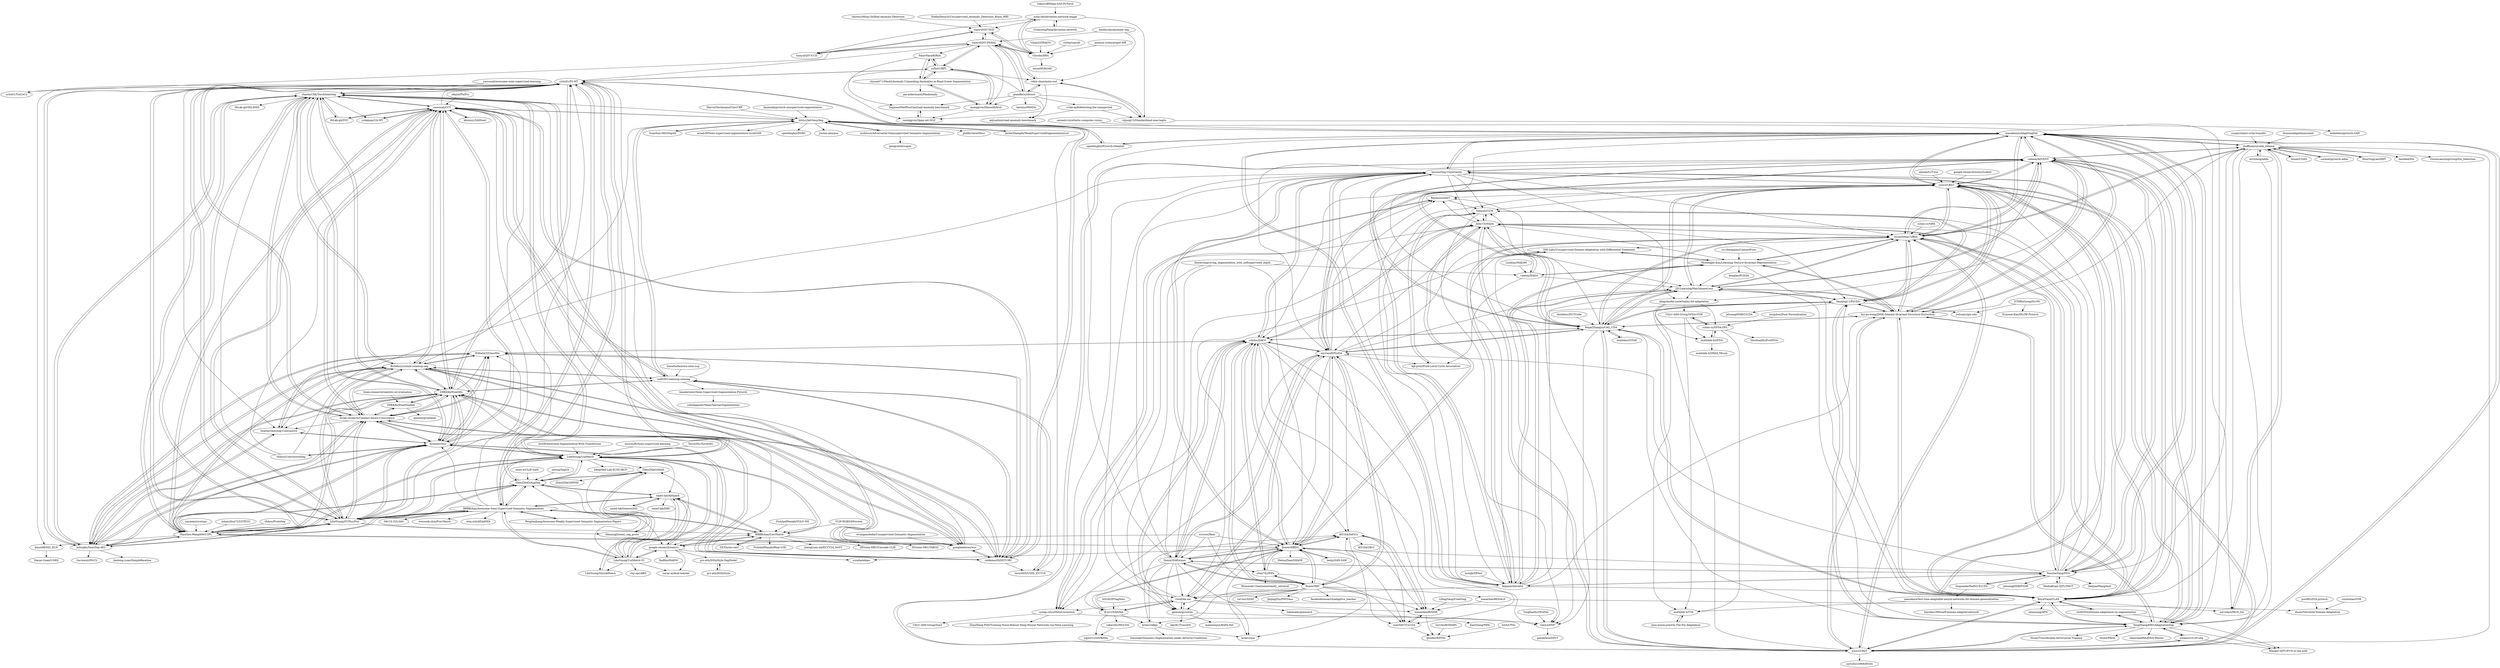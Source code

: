 digraph G {
"lukasruff/Deep-SAD-PyTorch" -> "mala-lab/deviation-network-image" ["e"=1]
"domainadaptation/salad" -> "jhoffman/cycada_release" ["e"=1]
"alinlab/L2T-ww" -> "yzou2/CRST" ["e"=1]
"valeoai/ADVENT" -> "liyunsheng13/BDL"
"valeoai/ADVENT" -> "valeoai/DADA"
"valeoai/ADVENT" -> "RoyalVane/CLAN"
"valeoai/ADVENT" -> "wasidennis/AdaptSegNet"
"valeoai/ADVENT" -> "yzou2/CRST"
"valeoai/ADVENT" -> "hui-po-wang/DISE-Domain-Invariant-Structure-Extraction"
"valeoai/ADVENT" -> "feipanir/IntraDA"
"valeoai/ADVENT" -> "YangZhang4065/AdaptationSeg"
"valeoai/ADVENT" -> "yzou2/CBST"
"valeoai/ADVENT" -> "ZJULearning/MaxSquareLoss"
"valeoai/ADVENT" -> "YanchaoYang/FDA"
"valeoai/ADVENT" -> "jhoffman/cycada_release"
"valeoai/ADVENT" -> "microsoft/ProDA"
"valeoai/ADVENT" -> "idiap/model-uncertainty-for-adaptation"
"valeoai/ADVENT" -> "layumi/Seg-Uncertainty"
"mil-tokyo/MCD_DA" -> "jhoffman/cycada_release" ["e"=1]
"ETHRuiGong/DLOW" -> "yuhuayc/gio-ada"
"ETHRuiGong/DLOW" -> "Euiyeon-Kim/DLOW-Pytorch"
"brain-research/realistic-ssl-evaluation" -> "ZHKKKe/DualStudent" ["e"=1]
"JackieZhangdx/WeakSupervisedSegmentationList" -> "hfslyc/AdvSemiSeg" ["e"=1]
"Luodian/MADAN" -> "valeoai/DADA" ["e"=1]
"jhoffman/cycada_release" -> "wasidennis/AdaptSegNet"
"jhoffman/cycada_release" -> "liyunsheng13/BDL"
"jhoffman/cycada_release" -> "valeoai/ADVENT"
"jhoffman/cycada_release" -> "thuml/CDAN" ["e"=1]
"jhoffman/cycada_release" -> "mil-tokyo/MCD_DA" ["e"=1]
"jhoffman/cycada_release" -> "hui-po-wang/DISE-Domain-Invariant-Structure-Extraction"
"jhoffman/cycada_release" -> "RoyalVane/CLAN"
"jhoffman/cycada_release" -> "erictzeng/adda" ["e"=1]
"jhoffman/cycada_release" -> "YangZhang4065/AdaptationSeg"
"jhoffman/cycada_release" -> "corenel/pytorch-adda" ["e"=1]
"jhoffman/cycada_release" -> "HsinYingLee/DRIT" ["e"=1]
"jhoffman/cycada_release" -> "barebell/DA" ["e"=1]
"jhoffman/cycada_release" -> "VisionLearningGroup/DA_Detection" ["e"=1]
"jhoffman/cycada_release" -> "YanchaoYang/FDA"
"jhoffman/cycada_release" -> "yzou2/CBST"
"mohitzsh/Adversarial-Semisupervised-Semantic-Segmentation" -> "hfslyc/AdvSemiSeg"
"mohitzsh/Adversarial-Semisupervised-Semantic-Segmentation" -> "gengyanlei/ssgan"
"hfslyc/AdvSemiSeg" -> "sud0301/semisup-semseg"
"hfslyc/AdvSemiSeg" -> "mohitzsh/Adversarial-Semisupervised-Semantic-Segmentation"
"hfslyc/AdvSemiSeg" -> "wasidennis/AdaptSegNet"
"hfslyc/AdvSemiSeg" -> "yassouali/CCT"
"hfslyc/AdvSemiSeg" -> "YuanXue1993/SegAN" ["e"=1]
"hfslyc/AdvSemiSeg" -> "arnab39/Semi-supervised-segmentation-cycleGAN"
"hfslyc/AdvSemiSeg" -> "speedinghzl/DSRG" ["e"=1]
"hfslyc/AdvSemiSeg" -> "JackieZhangdx/WeakSupervisedSegmentationList" ["e"=1]
"hfslyc/AdvSemiSeg" -> "jiwoon-ahn/psa" ["e"=1]
"hfslyc/AdvSemiSeg" -> "speedinghzl/Pytorch-Deeplab" ["e"=1]
"hfslyc/AdvSemiSeg" -> "tarun005/USSS_ICCV19"
"hfslyc/AdvSemiSeg" -> "Britefury/cutmix-semisup-seg"
"hfslyc/AdvSemiSeg" -> "YangZhang4065/AdaptationSeg"
"hfslyc/AdvSemiSeg" -> "charlesCXK/TorchSemiSeg"
"hfslyc/AdvSemiSeg" -> "philferriere/tfwss" ["e"=1]
"swamiviv/LSD-seg" -> "YangZhang4065/AdaptationSeg"
"swamiviv/LSD-seg" -> "Wanger-SJTU/FCN-in-the-wild"
"swamiviv/LSD-seg" -> "yzou2/CBST"
"RoyalVane/CLAN" -> "liyunsheng13/BDL"
"RoyalVane/CLAN" -> "yzou2/CBST"
"RoyalVane/CLAN" -> "valeoai/ADVENT"
"RoyalVane/CLAN" -> "yzou2/CRST"
"RoyalVane/CLAN" -> "wasidennis/AdaptSegNet"
"RoyalVane/CLAN" -> "hui-po-wang/DISE-Domain-Invariant-Structure-Extraction"
"RoyalVane/CLAN" -> "RogerZhangzz/CAG_UDA"
"RoyalVane/CLAN" -> "layumi/Seg-Uncertainty"
"RoyalVane/CLAN" -> "YangZhang4065/AdaptationSeg"
"RoyalVane/CLAN" -> "stu92054/Domain-adaptation-on-segmentation"
"RoyalVane/CLAN" -> "ZJULearning/MaxSquareLoss"
"RoyalVane/CLAN" -> "JDAI-CV/FADA"
"RoyalVane/CLAN" -> "jihanyang/AFN" ["e"=1]
"RoyalVane/CLAN" -> "lianqing11/PyCDA"
"RoyalVane/CLAN" -> "mil-tokyo/MCD_DA" ["e"=1]
"thuml/CDAN" -> "jhoffman/cycada_release" ["e"=1]
"yulequan/UA-MT" -> "yassouali/CCT" ["e"=1]
"cchen-cc/SIFA" -> "liyunsheng13/BDL" ["e"=1]
"corenel/pytorch-adda" -> "jhoffman/cycada_release" ["e"=1]
"wasidennis/AdaptSegNet" -> "valeoai/ADVENT"
"wasidennis/AdaptSegNet" -> "RoyalVane/CLAN"
"wasidennis/AdaptSegNet" -> "liyunsheng13/BDL"
"wasidennis/AdaptSegNet" -> "jhoffman/cycada_release"
"wasidennis/AdaptSegNet" -> "hfslyc/AdvSemiSeg"
"wasidennis/AdaptSegNet" -> "YangZhang4065/AdaptationSeg"
"wasidennis/AdaptSegNet" -> "hui-po-wang/DISE-Domain-Invariant-Structure-Extraction"
"wasidennis/AdaptSegNet" -> "yzou2/CBST"
"wasidennis/AdaptSegNet" -> "layumi/Seg-Uncertainty"
"wasidennis/AdaptSegNet" -> "yzou2/CRST"
"wasidennis/AdaptSegNet" -> "YanchaoYang/FDA"
"wasidennis/AdaptSegNet" -> "speedinghzl/Pytorch-Deeplab" ["e"=1]
"wasidennis/AdaptSegNet" -> "mil-tokyo/MCD_DA" ["e"=1]
"wasidennis/AdaptSegNet" -> "feipanir/IntraDA"
"wasidennis/AdaptSegNet" -> "RogerZhangzz/CAG_UDA"
"benathi/fastswa-semi-sup" -> "sud0301/semisup-semseg" ["e"=1]
"MarvinTeichmann/ConvCRF" -> "hfslyc/AdvSemiSeg" ["e"=1]
"HsinYingLee/DRIT" -> "jhoffman/cycada_release" ["e"=1]
"leanderloew/Semi-Supervised-Segmentation-Pytorch" -> "colinlaganier/MeanTeacherSegmentation"
"YuanXue1993/SegAN" -> "hfslyc/AdvSemiSeg" ["e"=1]
"kanezaki/pytorch-unsupervised-segmentation" -> "hfslyc/AdvSemiSeg" ["e"=1]
"yzou2/CBST" -> "yzou2/CRST"
"yzou2/CBST" -> "RoyalVane/CLAN"
"yzou2/CBST" -> "YangZhang4065/AdaptationSeg"
"yzou2/CBST" -> "RogerZhangzz/CAG_UDA"
"yzou2/CBST" -> "hui-po-wang/DISE-Domain-Invariant-Structure-Extraction"
"yzou2/CBST" -> "liyunsheng13/BDL"
"yzou2/CBST" -> "valeoai/ADVENT"
"yzou2/CBST" -> "swamiviv/LSD-seg"
"yzou2/CBST" -> "lianqing11/PyCDA"
"yzou2/CBST" -> "JDAI-CV/FADA"
"yzou2/CBST" -> "ZJULearning/MaxSquareLoss"
"yzou2/CBST" -> "wasidennis/AdaptSegNet"
"yzou2/CBST" -> "zjy526223908/BTDA" ["e"=1]
"liyunsheng13/BDL" -> "hui-po-wang/DISE-Domain-Invariant-Structure-Extraction"
"liyunsheng13/BDL" -> "valeoai/ADVENT"
"liyunsheng13/BDL" -> "RoyalVane/CLAN"
"liyunsheng13/BDL" -> "ZJULearning/MaxSquareLoss"
"liyunsheng13/BDL" -> "wasidennis/AdaptSegNet"
"liyunsheng13/BDL" -> "RogerZhangzz/CAG_UDA"
"liyunsheng13/BDL" -> "YanchaoYang/FDA"
"liyunsheng13/BDL" -> "yzou2/CRST"
"liyunsheng13/BDL" -> "MyeongJin-Kim/Learning-Texture-Invariant-Representation"
"liyunsheng13/BDL" -> "yzou2/CBST"
"liyunsheng13/BDL" -> "SHI-Labs/Unsupervised-Domain-Adaptation-with-Differential-Treatment"
"liyunsheng13/BDL" -> "feipanir/IntraDA"
"liyunsheng13/BDL" -> "lianqing11/PyCDA"
"liyunsheng13/BDL" -> "jhoffman/cycada_release"
"liyunsheng13/BDL" -> "JDAI-CV/FADA"
"ZJULearning/MaxSquareLoss" -> "hui-po-wang/DISE-Domain-Invariant-Structure-Extraction"
"ZJULearning/MaxSquareLoss" -> "RogerZhangzz/CAG_UDA"
"ZJULearning/MaxSquareLoss" -> "liyunsheng13/BDL"
"ZJULearning/MaxSquareLoss" -> "idiap/model-uncertainty-for-adaptation"
"ZJULearning/MaxSquareLoss" -> "lianqing11/PyCDA"
"ZJULearning/MaxSquareLoss" -> "yzou2/CRST"
"ZJULearning/MaxSquareLoss" -> "valeoai/ADVENT"
"ZJULearning/MaxSquareLoss" -> "feipanir/IntraDA"
"stu92054/Domain-adaptation-on-segmentation" -> "YangZhang4065/AdaptationSeg"
"stu92054/Domain-adaptation-on-segmentation" -> "RoyalVane/CLAN"
"stu92054/Domain-adaptation-on-segmentation" -> "Wanger-SJTU/FCN-in-the-wild"
"hui-po-wang/DISE-Domain-Invariant-Structure-Extraction" -> "liyunsheng13/BDL"
"hui-po-wang/DISE-Domain-Invariant-Structure-Extraction" -> "ZJULearning/MaxSquareLoss"
"hui-po-wang/DISE-Domain-Invariant-Structure-Extraction" -> "lianqing11/PyCDA"
"hui-po-wang/DISE-Domain-Invariant-Structure-Extraction" -> "MyeongJin-Kim/Learning-Texture-Invariant-Representation"
"hui-po-wang/DISE-Domain-Invariant-Structure-Extraction" -> "yzou2/CBST"
"hui-po-wang/DISE-Domain-Invariant-Structure-Extraction" -> "RoyalVane/CLAN"
"hui-po-wang/DISE-Domain-Invariant-Structure-Extraction" -> "valeoai/ADVENT"
"hui-po-wang/DISE-Domain-Invariant-Structure-Extraction" -> "RogerZhangzz/CAG_UDA"
"hui-po-wang/DISE-Domain-Invariant-Structure-Extraction" -> "YangZhang4065/AdaptationSeg"
"hui-po-wang/DISE-Domain-Invariant-Structure-Extraction" -> "yzou2/CRST"
"hui-po-wang/DISE-Domain-Invariant-Structure-Extraction" -> "wasidennis/AdaptSegNet"
"YonghaoXu/SEANet" -> "GaoLii/DSP"
"voldemortX/DST-CBC" -> "Britefury/cutmix-semisup-seg"
"voldemortX/DST-CBC" -> "lorenmt/reco"
"voldemortX/DST-CBC" -> "sud0301/semisup-semseg"
"voldemortX/DST-CBC" -> "WilhelmT/ClassMix"
"voldemortX/DST-CBC" -> "dvlab-research/Context-Aware-Consistency"
"voldemortX/DST-CBC" -> "ZHKKKe/PixelSSL"
"voldemortX/DST-CBC" -> "yassouali/CCT"
"voldemortX/DST-CBC" -> "googleinterns/wss"
"voldemortX/DST-CBC" -> "tarun005/USSS_ICCV19"
"voldemortX/DST-CBC" -> "yyliu01/PS-MT"
"GuansongPang/deviation-network" -> "mala-lab/deviation-network-image" ["e"=1]
"layumi/Seg-Uncertainty" -> "microsoft/ProDA"
"layumi/Seg-Uncertainty" -> "yzou2/CRST"
"layumi/Seg-Uncertainty" -> "vikolss/DACS"
"layumi/Seg-Uncertainty" -> "RogerZhangzz/CAG_UDA"
"layumi/Seg-Uncertainty" -> "RoyalVane/CLAN"
"layumi/Seg-Uncertainty" -> "Solacex/CCM"
"layumi/Seg-Uncertainty" -> "lhoyer/HRDA"
"layumi/Seg-Uncertainty" -> "wasidennis/AdaptSegNet"
"layumi/Seg-Uncertainty" -> "liyunsheng13/BDL"
"layumi/Seg-Uncertainty" -> "JDAI-CV/FADA"
"layumi/Seg-Uncertainty" -> "visinf/da-sac"
"layumi/Seg-Uncertainty" -> "valeoai/ADVENT"
"layumi/Seg-Uncertainty" -> "cyang-cityu/MetaCorrection"
"layumi/Seg-Uncertainty" -> "YanchaoYang/FDA"
"layumi/Seg-Uncertainty" -> "idiap/model-uncertainty-for-adaptation"
"SHI-Labs/Unsupervised-Domain-Adaptation-with-Differential-Treatment" -> "MyeongJin-Kim/Learning-Texture-Invariant-Representation"
"SHI-Labs/Unsupervised-Domain-Adaptation-with-Differential-Treatment" -> "GaoLii/DSP"
"Raykoooo/IAST" -> "cyang-cityu/MetaCorrection"
"Raykoooo/IAST" -> "Solacex/CCM"
"vikolss/DACS" -> "lhoyer/HRDA"
"vikolss/DACS" -> "lhoyer/DAFormer"
"vikolss/DACS" -> "microsoft/ProDA"
"vikolss/DACS" -> "qinenergy/corda"
"vikolss/DACS" -> "GaoLii/DSP"
"vikolss/DACS" -> "WilhelmT/ClassMix"
"vikolss/DACS" -> "lhoyer/MIC"
"vikolss/DACS" -> "chen742/PiPa"
"vikolss/DACS" -> "RogerZhangzz/CAG_UDA"
"vikolss/DACS" -> "user0407/CLUDA"
"vikolss/DACS" -> "BIT-DA/SePiCo"
"vikolss/DACS" -> "layumi/Seg-Uncertainty"
"vikolss/DACS" -> "xiaoachen98/DDB"
"vikolss/DACS" -> "cyang-cityu/MetaCorrection"
"vikolss/DACS" -> "JDAI-CV/FADA"
"YanchaoYang/FDA" -> "liyunsheng13/BDL"
"YanchaoYang/FDA" -> "valeoai/ADVENT"
"YanchaoYang/FDA" -> "liuquande/FedDG-ELCFS" ["e"=1]
"YanchaoYang/FDA" -> "wasidennis/AdaptSegNet"
"YanchaoYang/FDA" -> "lhoyer/HRDA"
"YanchaoYang/FDA" -> "microsoft/ProDA"
"YanchaoYang/FDA" -> "JDAI-CV/FADA"
"YanchaoYang/FDA" -> "jxhuang0508/FSDR" ["e"=1]
"YanchaoYang/FDA" -> "feipanir/IntraDA"
"YanchaoYang/FDA" -> "layumi/Seg-Uncertainty"
"YanchaoYang/FDA" -> "yzou2/CRST"
"YanchaoYang/FDA" -> "MediaBrain-SJTU/FACT" ["e"=1]
"YanchaoYang/FDA" -> "lhoyer/DAFormer"
"YanchaoYang/FDA" -> "Solacex/CCM"
"YanchaoYang/FDA" -> "DequanWang/tent" ["e"=1]
"feipanir/IntraDA" -> "MyeongJin-Kim/Learning-Texture-Invariant-Representation"
"feipanir/IntraDA" -> "valeoai/ADVENT"
"feipanir/IntraDA" -> "liyunsheng13/BDL"
"feipanir/IntraDA" -> "ZJULearning/MaxSquareLoss"
"feipanir/IntraDA" -> "Solacex/CCM"
"feipanir/IntraDA" -> "hui-po-wang/DISE-Domain-Invariant-Structure-Extraction"
"feipanir/IntraDA" -> "wasidennis/AdaptSegNet"
"feipanir/IntraDA" -> "YanchaoYang/FDA"
"feipanir/IntraDA" -> "visinf/da-sac"
"feipanir/IntraDA" -> "SHI-Labs/Unsupervised-Domain-Adaptation-with-Differential-Treatment"
"feipanir/IntraDA" -> "RoyalVane/CLAN"
"feipanir/IntraDA" -> "microsoft/ProDA"
"feipanir/IntraDA" -> "layumi/Seg-Uncertainty"
"feipanir/IntraDA" -> "yzou2/CRST"
"feipanir/IntraDA" -> "lianqing11/PyCDA"
"lxtGH/SFSegNets" -> "W-zx-Y/DANNet" ["e"=1]
"yassouali/awesome-semi-supervised-learning" -> "charlesCXK/TorchSemiSeg" ["e"=1]
"Britefury/cutmix-semisup-seg" -> "yassouali/CCT"
"Britefury/cutmix-semisup-seg" -> "sud0301/semisup-semseg"
"Britefury/cutmix-semisup-seg" -> "voldemortX/DST-CBC"
"Britefury/cutmix-semisup-seg" -> "WilhelmT/ClassMix"
"Britefury/cutmix-semisup-seg" -> "ZHKKKe/PixelSSL"
"Britefury/cutmix-semisup-seg" -> "dvlab-research/Context-Aware-Consistency"
"Britefury/cutmix-semisup-seg" -> "googleinterns/wss"
"Britefury/cutmix-semisup-seg" -> "hzhupku/SemiSeg-AEL"
"Britefury/cutmix-semisup-seg" -> "lorenmt/reco"
"Britefury/cutmix-semisup-seg" -> "LiheYoung/ST-PlusPlus"
"Britefury/cutmix-semisup-seg" -> "charlesCXK/TorchSemiSeg"
"Britefury/cutmix-semisup-seg" -> "Haochen-Wang409/U2PL"
"Britefury/cutmix-semisup-seg" -> "Shathe/SemiSeg-Contrastive"
"StefanDenn3r/Unsupervised_Anomaly_Detection_Brain_MRI" -> "tianyu0207/IGD" ["e"=1]
"giandbt/synboost" -> "tianyu0207/PEBAL"
"giandbt/synboost" -> "SegmentMeIfYouCan/road-anomaly-benchmark"
"giandbt/synboost" -> "robin-chan/meta-ood"
"giandbt/synboost" -> "shjung13/Standardized-max-logits"
"giandbt/synboost" -> "adynathos/road-anomaly-benchmark"
"giandbt/synboost" -> "cvlab-epfl/detecting-the-unexpected"
"giandbt/synboost" -> "talreiss/PANDA" ["e"=1]
"giandbt/synboost" -> "yyliu01/RPL"
"giandbt/synboost" -> "matejgrcic/DenseHybrid"
"WilhelmT/ClassMix" -> "Britefury/cutmix-semisup-seg"
"WilhelmT/ClassMix" -> "voldemortX/DST-CBC"
"WilhelmT/ClassMix" -> "vikolss/DACS"
"WilhelmT/ClassMix" -> "Shathe/SemiSeg-Contrastive"
"WilhelmT/ClassMix" -> "dvlab-research/Context-Aware-Consistency"
"WilhelmT/ClassMix" -> "hzhupku/SemiSeg-AEL"
"yassouali/CCT" -> "Britefury/cutmix-semisup-seg"
"yassouali/CCT" -> "charlesCXK/TorchSemiSeg"
"yassouali/CCT" -> "ZHKKKe/PixelSSL"
"yassouali/CCT" -> "dvlab-research/Context-Aware-Consistency"
"yassouali/CCT" -> "googleinterns/wss"
"yassouali/CCT" -> "HiLab-git/DTC" ["e"=1]
"yassouali/CCT" -> "voldemortX/DST-CBC"
"yassouali/CCT" -> "kleinzcy/SASSnet" ["e"=1]
"yassouali/CCT" -> "sud0301/semisup-semseg"
"yassouali/CCT" -> "LiheYoung/ST-PlusPlus"
"yassouali/CCT" -> "lorenmt/reco"
"yassouali/CCT" -> "Haochen-Wang409/U2PL"
"yassouali/CCT" -> "hfslyc/AdvSemiSeg"
"yassouali/CCT" -> "yyliu01/PS-MT"
"yassouali/CCT" -> "yulequan/UA-MT" ["e"=1]
"kleinzcy/SASSnet" -> "yassouali/CCT" ["e"=1]
"ZHKKKe/PixelSSL" -> "Britefury/cutmix-semisup-seg"
"ZHKKKe/PixelSSL" -> "yassouali/CCT"
"ZHKKKe/PixelSSL" -> "charlesCXK/TorchSemiSeg"
"ZHKKKe/PixelSSL" -> "LiheYoung/ST-PlusPlus"
"ZHKKKe/PixelSSL" -> "dvlab-research/Context-Aware-Consistency"
"ZHKKKe/PixelSSL" -> "yyliu01/PS-MT"
"ZHKKKe/PixelSSL" -> "sud0301/semisup-semseg"
"ZHKKKe/PixelSSL" -> "voldemortX/DST-CBC"
"ZHKKKe/PixelSSL" -> "hzhupku/SemiSeg-AEL"
"ZHKKKe/PixelSSL" -> "lorenmt/reco"
"ZHKKKe/PixelSSL" -> "ZHKKKe/DualStudent"
"ZHKKKe/PixelSSL" -> "WilhelmT/ClassMix"
"ZHKKKe/PixelSSL" -> "googleinterns/wss"
"ZHKKKe/PixelSSL" -> "Haochen-Wang409/U2PL"
"ZHKKKe/PixelSSL" -> "Shathe/SemiSeg-Contrastive"
"HiLab-git/DTC" -> "yassouali/CCT" ["e"=1]
"HiLab-git/DTC" -> "charlesCXK/TorchSemiSeg" ["e"=1]
"google-research/noisystudent" -> "yzou2/CRST" ["e"=1]
"googleinterns/wss" -> "Britefury/cutmix-semisup-seg"
"googleinterns/wss" -> "yassouali/CCT"
"googleinterns/wss" -> "dvlab-research/Context-Aware-Consistency"
"googleinterns/wss" -> "voldemortX/DST-CBC"
"googleinterns/wss" -> "ZHKKKe/PixelSSL"
"googleinterns/wss" -> "charlesCXK/TorchSemiSeg"
"googleinterns/wss" -> "yyliu01/PS-MT"
"houqb/SPNet" -> "feipanir/IntraDA" ["e"=1]
"hendrycks/anomaly-seg" -> "tianyu0207/PEBAL" ["e"=1]
"hendrycks/anomaly-seg" -> "robin-chan/meta-ood" ["e"=1]
"cvlab-epfl/detecting-the-unexpected" -> "shjung13/Standardized-max-logits"
"cvlab-epfl/detecting-the-unexpected" -> "adynathos/road-anomaly-benchmark"
"RogerZhangzz/CAG_UDA" -> "yzou2/CRST"
"RogerZhangzz/CAG_UDA" -> "ZJULearning/MaxSquareLoss"
"RogerZhangzz/CAG_UDA" -> "JDAI-CV/FADA"
"RogerZhangzz/CAG_UDA" -> "microsoft/ProDA"
"RogerZhangzz/CAG_UDA" -> "yzou2/CBST"
"RogerZhangzz/CAG_UDA" -> "lianqing11/PyCDA"
"RogerZhangzz/CAG_UDA" -> "liyunsheng13/BDL"
"RogerZhangzz/CAG_UDA" -> "vikolss/DACS"
"RogerZhangzz/CAG_UDA" -> "RoyalVane/CLAN"
"RogerZhangzz/CAG_UDA" -> "Solacex/CCM"
"RogerZhangzz/CAG_UDA" -> "layumi/Seg-Uncertainty"
"RogerZhangzz/CAG_UDA" -> "GaoLii/DSP"
"RogerZhangzz/CAG_UDA" -> "Annbless/ViTAE" ["e"=1]
"RogerZhangzz/CAG_UDA" -> "hui-po-wang/DISE-Domain-Invariant-Structure-Extraction"
"RogerZhangzz/CAG_UDA" -> "Raykoooo/IAST"
"yzou2/CRST" -> "yzou2/CBST"
"yzou2/CRST" -> "RogerZhangzz/CAG_UDA"
"yzou2/CRST" -> "RoyalVane/CLAN"
"yzou2/CRST" -> "lianqing11/PyCDA"
"yzou2/CRST" -> "valeoai/ADVENT"
"yzou2/CRST" -> "Solacex/CCM"
"yzou2/CRST" -> "liyunsheng13/BDL"
"yzou2/CRST" -> "ZJULearning/MaxSquareLoss"
"yzou2/CRST" -> "layumi/Seg-Uncertainty"
"yzou2/CRST" -> "Raykoooo/IAST"
"yzou2/CRST" -> "YangZhang4065/AdaptationSeg"
"yzou2/CRST" -> "hui-po-wang/DISE-Domain-Invariant-Structure-Extraction"
"yzou2/CRST" -> "wasidennis/AdaptSegNet"
"yzou2/CRST" -> "microsoft/ProDA"
"yzou2/CRST" -> "vikolss/DACS"
"yu-changqian/ContextPrior" -> "MyeongJin-Kim/Learning-Texture-Invariant-Representation" ["e"=1]
"postBG/DTA.pytorch" -> "thuml/Versatile-Domain-Adaptation" ["e"=1]
"ZHKKKe/DualStudent" -> "ZHKKKe/PixelSSL"
"ZHKKKe/DualStudent" -> "dvlab-research/Context-Aware-Consistency"
"ZHKKKe/DualStudent" -> "qinenergy/adanet" ["e"=1]
"cuishuhao/GVB" -> "thuml/Versatile-Domain-Adaptation" ["e"=1]
"Solacex/CCM" -> "lianqing11/PyCDA"
"Solacex/CCM" -> "JDAI-CV/FADA"
"Solacex/CCM" -> "kgl-prml/Pixel-Level-Cycle-Association"
"Solacex/CCM" -> "GaoLii/DSP"
"valeoai/DADA" -> "valeoai/ADVENT"
"valeoai/DADA" -> "MyeongJin-Kim/Learning-Texture-Invariant-Representation"
"valeoai/DADA" -> "ZJULearning/MaxSquareLoss"
"valeoai/DADA" -> "kgl-prml/Pixel-Level-Cycle-Association"
"tarun005/USSS_ICCV19" -> "sud0301/semisup-semseg"
"JDAI-CV/FADA" -> "Solacex/CCM"
"JDAI-CV/FADA" -> "RogerZhangzz/CAG_UDA"
"JDAI-CV/FADA" -> "lianqing11/PyCDA"
"JDAI-CV/FADA" -> "vikolss/DACS"
"JDAI-CV/FADA" -> "Raykoooo/IAST"
"JDAI-CV/FADA" -> "lhoyer/HRDA"
"JDAI-CV/FADA" -> "liyunsheng13/BDL"
"JDAI-CV/FADA" -> "yzou2/CBST"
"JDAI-CV/FADA" -> "RoyalVane/CLAN"
"JDAI-CV/FADA" -> "ZJULearning/MaxSquareLoss"
"JDAI-CV/FADA" -> "MyeongJin-Kim/Learning-Texture-Invariant-Representation"
"JDAI-CV/FADA" -> "cyang-cityu/MetaCorrection"
"JDAI-CV/FADA" -> "microsoft/ProDA"
"sud0301/semisup-semseg" -> "Britefury/cutmix-semisup-seg"
"sud0301/semisup-semseg" -> "voldemortX/DST-CBC"
"sud0301/semisup-semseg" -> "tarun005/USSS_ICCV19"
"sud0301/semisup-semseg" -> "ZHKKKe/PixelSSL"
"sud0301/semisup-semseg" -> "hfslyc/AdvSemiSeg"
"sud0301/semisup-semseg" -> "yassouali/CCT"
"sud0301/semisup-semseg" -> "leanderloew/Semi-Supervised-Segmentation-Pytorch"
"sud0301/semisup-semseg" -> "WilhelmT/ClassMix"
"MyeongJin-Kim/Learning-Texture-Invariant-Representation" -> "hui-po-wang/DISE-Domain-Invariant-Structure-Extraction"
"MyeongJin-Kim/Learning-Texture-Invariant-Representation" -> "feipanir/IntraDA"
"MyeongJin-Kim/Learning-Texture-Invariant-Representation" -> "SHI-Labs/Unsupervised-Domain-Adaptation-with-Differential-Treatment"
"MyeongJin-Kim/Learning-Texture-Invariant-Representation" -> "liyunsheng13/BDL"
"MyeongJin-Kim/Learning-Texture-Invariant-Representation" -> "valeoai/DADA"
"MyeongJin-Kim/Learning-Texture-Invariant-Representation" -> "donglao/PCEDA"
"MyeongJin-Kim/Learning-Texture-Invariant-Representation" -> "lianqing11/PyCDA"
"MyeongJin-Kim/Learning-Texture-Invariant-Representation" -> "ZJULearning/MaxSquareLoss"
"sakaridis/MGCDA" -> "ygjwd12345/BiMix"
"lianqing11/PyCDA" -> "Solacex/CCM"
"lianqing11/PyCDA" -> "yuhuayc/gio-ada"
"lianqing11/PyCDA" -> "hui-po-wang/DISE-Domain-Invariant-Structure-Extraction"
"lianqing11/PyCDA" -> "yzou2/CRST"
"lianqing11/PyCDA" -> "jxhuang0508/CrCDA"
"lianqing11/PyCDA" -> "RogerZhangzz/CAG_UDA"
"lianqing11/PyCDA" -> "YangZhang4065/AdaptationSeg"
"neerakara/test-time-adaptable-neural-networks-for-domain-generalization" -> "heyufan1995/self-domain-adapted-network"
"neerakara/test-time-adaptable-neural-networks-for-domain-generalization" -> "mathilde-b/TTA"
"charlesCXK/TorchSemiSeg" -> "yassouali/CCT"
"charlesCXK/TorchSemiSeg" -> "Haochen-Wang409/U2PL"
"charlesCXK/TorchSemiSeg" -> "yyliu01/PS-MT"
"charlesCXK/TorchSemiSeg" -> "ZHKKKe/PixelSSL"
"charlesCXK/TorchSemiSeg" -> "LiheYoung/ST-PlusPlus"
"charlesCXK/TorchSemiSeg" -> "dvlab-research/Context-Aware-Consistency"
"charlesCXK/TorchSemiSeg" -> "LiheYoung/UniMatch"
"charlesCXK/TorchSemiSeg" -> "hzhupku/SemiSeg-AEL"
"charlesCXK/TorchSemiSeg" -> "Britefury/cutmix-semisup-seg"
"charlesCXK/TorchSemiSeg" -> "lorenmt/reco"
"charlesCXK/TorchSemiSeg" -> "HiLab-git/DTC" ["e"=1]
"charlesCXK/TorchSemiSeg" -> "googleinterns/wss"
"charlesCXK/TorchSemiSeg" -> "voldemortX/DST-CBC"
"charlesCXK/TorchSemiSeg" -> "HiLab-git/SSL4MIS" ["e"=1]
"charlesCXK/TorchSemiSeg" -> "yulequan/UA-MT" ["e"=1]
"microsoft/ProDA" -> "lhoyer/DAFormer"
"microsoft/ProDA" -> "vikolss/DACS"
"microsoft/ProDA" -> "RogerZhangzz/CAG_UDA"
"microsoft/ProDA" -> "lhoyer/HRDA"
"microsoft/ProDA" -> "layumi/Seg-Uncertainty"
"microsoft/ProDA" -> "cyang-cityu/MetaCorrection"
"microsoft/ProDA" -> "qinenergy/corda"
"microsoft/ProDA" -> "Raykoooo/IAST"
"microsoft/ProDA" -> "visinf/da-sac"
"microsoft/ProDA" -> "lhoyer/MIC"
"microsoft/ProDA" -> "ZJULearning/MaxSquareLoss"
"microsoft/ProDA" -> "liyunsheng13/BDL"
"microsoft/ProDA" -> "yzou2/CRST"
"microsoft/ProDA" -> "BIT-DA/SePiCo"
"microsoft/ProDA" -> "kgl-prml/Pixel-Level-Cycle-Association"
"MediaBrain-SJTU/FACT" -> "YanchaoYang/FDA" ["e"=1]
"VitjanZ/DRAEM" -> "Choubo/DRA" ["e"=1]
"W-zx-Y/DANNet" -> "ygjwd12345/BiMix"
"W-zx-Y/DANNet" -> "visinf/da-sac"
"W-zx-Y/DANNet" -> "sakaridis/MGCDA"
"W-zx-Y/DANNet" -> "lhoyer/HRDA"
"W-zx-Y/DANNet" -> "brdav/refign"
"PengtaoJiang/Awesome-Weakly-Supervised-Semantic-Segmentation-Papers" -> "BBBBchan/Awesome-Semi-Supervised-Semantic-Segmentation" ["e"=1]
"tianyu0207/IGD" -> "tianyu0207/CCD"
"tianyu0207/IGD" -> "Choubo/DRA"
"tianyu0207/IGD" -> "tianyu0207/PEBAL"
"CityU-AIM-Group/SFDA-FSM" -> "cchen-cc/SFDA-DPL"
"CityU-AIM-Group/SFDA-FSM" -> "mathilde-b/TTA"
"CityU-AIM-Group/SFDA-FSM" -> "mathilde-b/SFDA"
"mathilde-b/SFDA" -> "mathilde-b/SRDA_Miccai"
"mathilde-b/SFDA" -> "cchen-cc/SFDA-DPL"
"LiheYoung/ST-PlusPlus" -> "yyliu01/PS-MT"
"LiheYoung/ST-PlusPlus" -> "LiheYoung/UniMatch"
"LiheYoung/ST-PlusPlus" -> "Haochen-Wang409/U2PL"
"LiheYoung/ST-PlusPlus" -> "charlesCXK/TorchSemiSeg"
"LiheYoung/ST-PlusPlus" -> "ZHKKKe/PixelSSL"
"LiheYoung/ST-PlusPlus" -> "ZhenZHAO/AugSeg"
"LiheYoung/ST-PlusPlus" -> "lorenmt/reco"
"LiheYoung/ST-PlusPlus" -> "Britefury/cutmix-semisup-seg"
"LiheYoung/ST-PlusPlus" -> "hzhupku/SemiSeg-AEL"
"LiheYoung/ST-PlusPlus" -> "dvlab-research/Context-Aware-Consistency"
"LiheYoung/ST-PlusPlus" -> "yassouali/CCT"
"LiheYoung/ST-PlusPlus" -> "BBBBchan/Awesome-Semi-Supervised-Semantic-Segmentation"
"LiheYoung/ST-PlusPlus" -> "HeimingX/semi_seg_proto"
"LiheYoung/ST-PlusPlus" -> "WilhelmT/ClassMix"
"LiheYoung/ST-PlusPlus" -> "BBBBchan/CorrMatch"
"Shathe/SemiSeg-Contrastive" -> "WilhelmT/ClassMix"
"Shathe/SemiSeg-Contrastive" -> "hzhupku/SemiSeg-AEL"
"Shathe/SemiSeg-Contrastive" -> "lorenmt/reco"
"tfzhou/ContrastiveSeg" -> "lorenmt/reco" ["e"=1]
"tfzhou/ContrastiveSeg" -> "yassouali/CCT" ["e"=1]
"tfzhou/ContrastiveSeg" -> "charlesCXK/TorchSemiSeg" ["e"=1]
"tfzhou/ContrastiveSeg" -> "layumi/Seg-Uncertainty" ["e"=1]
"dvlab-research/Context-Aware-Consistency" -> "yassouali/CCT"
"dvlab-research/Context-Aware-Consistency" -> "Britefury/cutmix-semisup-seg"
"dvlab-research/Context-Aware-Consistency" -> "voldemortX/DST-CBC"
"dvlab-research/Context-Aware-Consistency" -> "ZHKKKe/PixelSSL"
"dvlab-research/Context-Aware-Consistency" -> "charlesCXK/TorchSemiSeg"
"dvlab-research/Context-Aware-Consistency" -> "WilhelmT/ClassMix"
"dvlab-research/Context-Aware-Consistency" -> "hzhupku/SemiSeg-AEL"
"dvlab-research/Context-Aware-Consistency" -> "lorenmt/reco"
"dvlab-research/Context-Aware-Consistency" -> "googleinterns/wss"
"dvlab-research/Context-Aware-Consistency" -> "LiheYoung/ST-PlusPlus"
"dvlab-research/Context-Aware-Consistency" -> "yyliu01/PS-MT"
"dvlab-research/Context-Aware-Consistency" -> "Shathe/SemiSeg-Contrastive"
"dvlab-research/Context-Aware-Consistency" -> "ZHKKKe/DualStudent"
"idiap/model-uncertainty-for-adaptation" -> "mathilde-b/SFDA"
"idiap/model-uncertainty-for-adaptation" -> "CityU-AIM-Group/SFDA-FSM"
"idiap/model-uncertainty-for-adaptation" -> "mathilde-b/TTA"
"idiap/model-uncertainty-for-adaptation" -> "cchen-cc/SFDA-DPL"
"wvangansbeke/Unsupervised-Semantic-Segmentation" -> "googleinterns/wss" ["e"=1]
"tianyu0207/CCD" -> "tianyu0207/IGD"
"lhoyer/improving_segmentation_with_selfsupervised_depth" -> "qinenergy/corda" ["e"=1]
"lhoyer/improving_segmentation_with_selfsupervised_depth" -> "valeoai/DADA" ["e"=1]
"lhoyer/improving_segmentation_with_selfsupervised_depth" -> "lhoyer/DAFormer" ["e"=1]
"lhoyer/improving_segmentation_with_selfsupervised_depth" -> "lhoyer/HRDA" ["e"=1]
"lorenmt/reco" -> "voldemortX/DST-CBC"
"lorenmt/reco" -> "hzhupku/SemiSeg-AEL"
"lorenmt/reco" -> "LiheYoung/ST-PlusPlus"
"lorenmt/reco" -> "Britefury/cutmix-semisup-seg"
"lorenmt/reco" -> "Haochen-Wang409/U2PL"
"lorenmt/reco" -> "ZHKKKe/PixelSSL"
"lorenmt/reco" -> "charlesCXK/TorchSemiSeg"
"lorenmt/reco" -> "dvlab-research/Context-Aware-Consistency"
"lorenmt/reco" -> "Shathe/SemiSeg-Contrastive"
"lorenmt/reco" -> "WilhelmT/ClassMix"
"lorenmt/reco" -> "yassouali/CCT"
"lorenmt/reco" -> "yyliu01/PS-MT"
"lorenmt/reco" -> "LiheYoung/UniMatch"
"lorenmt/reco" -> "tfzhou/ContrastiveSeg" ["e"=1]
"shjung13/Standardized-max-logits" -> "leebebeto/pytorch-GAN" ["e"=1]
"shjung13/Standardized-max-logits" -> "robin-chan/meta-ood"
"mala-lab/deviation-network-image" -> "GuansongPang/deviation-network" ["e"=1]
"mala-lab/deviation-network-image" -> "Choubo/DRA"
"mala-lab/deviation-network-image" -> "tianyu0207/IGD"
"mala-lab/deviation-network-image" -> "tianyu0207/CCD"
"mala-lab/deviation-network-image" -> "shjung13/Standardized-max-logits"
"liuquande/FedDG-ELCFS" -> "YanchaoYang/FDA" ["e"=1]
"liuquande/FedDG-ELCFS" -> "neerakara/test-time-adaptable-neural-networks-for-domain-generalization" ["e"=1]
"zdaxie/PixPro" -> "yassouali/CCT" ["e"=1]
"talreiss/Mean-Shifted-Anomaly-Detection" -> "tianyu0207/IGD" ["e"=1]
"nayeemrizve/ups" -> "Haochen-Wang409/U2PL" ["e"=1]
"Annbless/DUTCode" -> "RogerZhangzz/CAG_UDA" ["e"=1]
"lukemelas/pixmatch" -> "KaiiZhang/MFA"
"visinf/da-sac" -> "qinenergy/corda"
"visinf/da-sac" -> "W-zx-Y/DANNet"
"visinf/da-sac" -> "microsoft/ProDA"
"visinf/da-sac" -> "GaoLii/DSP"
"visinf/da-sac" -> "lukemelas/pixmatch"
"visinf/da-sac" -> "Raykoooo/IAST"
"visinf/da-sac" -> "SHI-Labs/Unsupervised-Domain-Adaptation-with-Differential-Treatment"
"visinf/da-sac" -> "cyang-cityu/MetaCorrection"
"cchen-cc/SFDA-DPL" -> "CityU-AIM-Group/SFDA-FSM"
"cchen-cc/SFDA-DPL" -> "mathilde-b/SFDA"
"cchen-cc/SFDA-DPL" -> "mathilde-b/TTA"
"cchen-cc/SFDA-DPL" -> "ShishuaiHu/ProSFDA"
"GaoLii/DSP" -> "ginobilinie/DFvT"
"cyang-cityu/MetaCorrection" -> "CityU-AIM-Group/SimT"
"cyang-cityu/MetaCorrection" -> "GaoLii/DSP"
"cyang-cityu/MetaCorrection" -> "ZhenWang-PhD/Training-Noise-Robust-Deep-Neural-Networks-via-Meta-Learning"
"cyang-cityu/MetaCorrection" -> "Raykoooo/IAST"
"kgl-prml/Pixel-Level-Cycle-Association" -> "Solacex/CCM"
"qinenergy/corda" -> "GaoLii/DSP"
"qinenergy/corda" -> "alpc91/TransDA"
"qinenergy/corda" -> "manmanjun/BAPA-Net"
"qinenergy/corda" -> "vikolss/DACS"
"qinenergy/corda" -> "visinf/da-sac"
"robin-chan/meta-ood" -> "tianyu0207/PEBAL"
"robin-chan/meta-ood" -> "shjung13/Standardized-max-logits"
"robin-chan/meta-ood" -> "giandbt/synboost"
"robin-chan/meta-ood" -> "matejgrcic/Open-set-M2F"
"Annbless/ViTAE" -> "RogerZhangzz/CAG_UDA" ["e"=1]
"SegmentMeIfYouCan/road-anomaly-benchmark" -> "matejgrcic/Open-set-M2F"
"Haochen-Wang409/U2PL" -> "charlesCXK/TorchSemiSeg"
"Haochen-Wang409/U2PL" -> "LiheYoung/UniMatch"
"Haochen-Wang409/U2PL" -> "LiheYoung/ST-PlusPlus"
"Haochen-Wang409/U2PL" -> "yyliu01/PS-MT"
"Haochen-Wang409/U2PL" -> "hzhupku/SemiSeg-AEL"
"Haochen-Wang409/U2PL" -> "lorenmt/reco"
"Haochen-Wang409/U2PL" -> "ZhenZHAO/AugSeg"
"Haochen-Wang409/U2PL" -> "Britefury/cutmix-semisup-seg"
"Haochen-Wang409/U2PL" -> "ZHKKKe/PixelSSL"
"Haochen-Wang409/U2PL" -> "yassouali/CCT"
"Haochen-Wang409/U2PL" -> "dvlab-research/Context-Aware-Consistency"
"Haochen-Wang409/U2PL" -> "BBBBchan/Awesome-Semi-Supervised-Semantic-Segmentation"
"Haochen-Wang409/U2PL" -> "lhoyer/HRDA"
"Haochen-Wang409/U2PL" -> "kinux98/SSL_ELN"
"Haochen-Wang409/U2PL" -> "googleinterns/wss"
"kinux98/SSL_ELN" -> "Dayan-Guan/USRN"
"yyliu01/PS-MT" -> "LiheYoung/ST-PlusPlus"
"yyliu01/PS-MT" -> "Haochen-Wang409/U2PL"
"yyliu01/PS-MT" -> "charlesCXK/TorchSemiSeg"
"yyliu01/PS-MT" -> "yyliu01/RPL"
"yyliu01/PS-MT" -> "yyliu01/TraCoCo"
"yyliu01/PS-MT" -> "ZHKKKe/PixelSSL"
"yyliu01/PS-MT" -> "hzhupku/SemiSeg-AEL"
"yyliu01/PS-MT" -> "ZhenZHAO/AugSeg"
"yyliu01/PS-MT" -> "LiheYoung/UniMatch"
"yyliu01/PS-MT" -> "dvlab-research/Context-Aware-Consistency"
"yyliu01/PS-MT" -> "kinux98/SSL_ELN"
"yyliu01/PS-MT" -> "tianyu0207/PEBAL"
"yyliu01/PS-MT" -> "Shathe/SemiSeg-Contrastive"
"yyliu01/PS-MT" -> "BBBBchan/Awesome-Semi-Supervised-Semantic-Segmentation"
"yyliu01/PS-MT" -> "voldemortX/DST-CBC"
"microsoft/Semi-supervised-learning" -> "LiheYoung/UniMatch" ["e"=1]
"mhamilton723/STEGO" -> "Haochen-Wang409/U2PL" ["e"=1]
"leolyj/SAN-SAW" -> "lhoyer/HRDA" ["e"=1]
"lhoyer/DAFormer" -> "lhoyer/HRDA"
"lhoyer/DAFormer" -> "lhoyer/MIC"
"lhoyer/DAFormer" -> "vikolss/DACS"
"lhoyer/DAFormer" -> "microsoft/ProDA"
"lhoyer/DAFormer" -> "BIT-DA/SePiCo"
"lhoyer/DAFormer" -> "qinenergy/corda"
"lhoyer/DAFormer" -> "JDAI-CV/FADA"
"lhoyer/DAFormer" -> "xiaoachen98/DDB"
"lhoyer/DAFormer" -> "chen742/PiPa"
"lhoyer/DAFormer" -> "YanchaoYang/FDA"
"lhoyer/DAFormer" -> "brdav/refign"
"lhoyer/DAFormer" -> "visinf/da-sac"
"lhoyer/DAFormer" -> "wasidennis/AdaptSegNet"
"lhoyer/DAFormer" -> "W-zx-Y/DANNet"
"lhoyer/DAFormer" -> "layumi/Seg-Uncertainty"
"TorchSSL/TorchSSL" -> "LiheYoung/UniMatch" ["e"=1]
"tfzhou/ProtoSeg" -> "Haochen-Wang409/U2PL" ["e"=1]
"lhoyer/HRDA" -> "lhoyer/DAFormer"
"lhoyer/HRDA" -> "lhoyer/MIC"
"lhoyer/HRDA" -> "vikolss/DACS"
"lhoyer/HRDA" -> "BIT-DA/SePiCo"
"lhoyer/HRDA" -> "user0407/CLUDA"
"lhoyer/HRDA" -> "microsoft/ProDA"
"lhoyer/HRDA" -> "chen742/PiPa"
"lhoyer/HRDA" -> "JDAI-CV/FADA"
"lhoyer/HRDA" -> "susaha/edaps"
"lhoyer/HRDA" -> "layumi/Seg-Uncertainty"
"lhoyer/HRDA" -> "xiaoachen98/DDB"
"lhoyer/HRDA" -> "brdav/cma"
"lhoyer/HRDA" -> "W-zx-Y/DANNet"
"lhoyer/HRDA" -> "HeliosZhao/SHADE" ["e"=1]
"lhoyer/HRDA" -> "leolyj/SAN-SAW" ["e"=1]
"zzzqzhou/Dual-Normalization" -> "cchen-cc/SFDA-DPL" ["e"=1]
"tianyu0207/PEBAL" -> "yyliu01/RPL"
"tianyu0207/PEBAL" -> "robin-chan/meta-ood"
"tianyu0207/PEBAL" -> "giandbt/synboost"
"tianyu0207/PEBAL" -> "Choubo/DRA"
"tianyu0207/PEBAL" -> "yyliu01/TraCoCo"
"tianyu0207/PEBAL" -> "matejgrcic/DenseHybrid"
"tianyu0207/PEBAL" -> "tianyu0207/IGD"
"tianyu0207/PEBAL" -> "tianyu0207/CCD"
"tianyu0207/PEBAL" -> "NazirNayal8/RbA"
"ristea/sspcab" -> "Choubo/DRA" ["e"=1]
"Choubo/DRA" -> "tianyu0207/PEBAL"
"Choubo/DRA" -> "tianyu0207/IGD"
"Choubo/DRA" -> "mala-lab/deviation-network-image"
"Choubo/DRA" -> "xcyao00/BGAD" ["e"=1]
"xiaoachen98/DALN" -> "thuml/Versatile-Domain-Adaptation"
"xiaoachen98/DALN" -> "xiaoachen98/DDB"
"BIT-DA/SePiCo" -> "xiaoachen98/DDB"
"BIT-DA/SePiCo" -> "lhoyer/HRDA"
"BIT-DA/SePiCo" -> "brdav/cma"
"BIT-DA/SePiCo" -> "user0407/CLUDA"
"BIT-DA/SePiCo" -> "BIT-DA/VBLC"
"hzhupku/SemiSeg-AEL" -> "lorenmt/reco"
"hzhupku/SemiSeg-AEL" -> "Britefury/cutmix-semisup-seg"
"hzhupku/SemiSeg-AEL" -> "Haochen-Wang409/U2PL"
"hzhupku/SemiSeg-AEL" -> "yyliu01/PS-MT"
"hzhupku/SemiSeg-AEL" -> "charlesCXK/TorchSemiSeg"
"hzhupku/SemiSeg-AEL" -> "LiheYoung/ST-PlusPlus"
"hzhupku/SemiSeg-AEL" -> "ZHKKKe/PixelSSL"
"hzhupku/SemiSeg-AEL" -> "dvlab-research/Context-Aware-Consistency"
"hzhupku/SemiSeg-AEL" -> "WilhelmT/ClassMix"
"hzhupku/SemiSeg-AEL" -> "Shathe/SemiSeg-Contrastive"
"hzhupku/SemiSeg-AEL" -> "jianlong-yuan/SimpleBaseline"
"hzhupku/SemiSeg-AEL" -> "Gavinwxy/DGCL"
"lslrh/CPSL" -> "ljjcoder/EHTDI" ["e"=1]
"mathilde-b/TTA" -> "jeya-maria-jose/On-The-Fly-Adaptation"
"jeya-maria-jose/On-The-Fly-Adaptation" -> "mathilde-b/TTA"
"zbwxp/SegVit" -> "ZhenZHAO/AugSeg" ["e"=1]
"luyvlei/BiSMAPs" -> "ljjcoder/EHTDI"
"yyliu01/RPL" -> "tianyu0207/PEBAL"
"yyliu01/RPL" -> "NazirNayal8/RbA"
"yyliu01/RPL" -> "matejgrcic/DenseHybrid"
"yyliu01/RPL" -> "shyam671/Mask2Anomaly-Unmasking-Anomalies-in-Road-Scene-Segmentation"
"yyliu01/RPL" -> "yyliu01/PS-MT"
"yyliu01/RPL" -> "robin-chan/meta-ood"
"yyliu01/RPL" -> "matejgrcic/Open-set-M2F"
"lhoyer/MIC" -> "lhoyer/HRDA"
"lhoyer/MIC" -> "lhoyer/DAFormer"
"lhoyer/MIC" -> "vikolss/DACS"
"lhoyer/MIC" -> "chen742/PiPa"
"lhoyer/MIC" -> "microsoft/ProDA"
"lhoyer/MIC" -> "xiaoachen98/DDB"
"lhoyer/MIC" -> "brdav/refign"
"lhoyer/MIC" -> "user0407/CLUDA"
"lhoyer/MIC" -> "brdav/cma"
"lhoyer/MIC" -> "BIT-DA/SePiCo"
"lhoyer/MIC" -> "val-iisc/SDAT" ["e"=1]
"lhoyer/MIC" -> "JinjingZhu/PMTrans"
"lhoyer/MIC" -> "facebookresearch/adaptive_teacher" ["e"=1]
"lhoyer/MIC" -> "xiaoachen98/DALN"
"lhoyer/MIC" -> "visinf/da-sac"
"LiheYoung/UniMatch" -> "Haochen-Wang409/U2PL"
"LiheYoung/UniMatch" -> "LiheYoung/ST-PlusPlus"
"LiheYoung/UniMatch" -> "ZhenZHAO/AugSeg"
"LiheYoung/UniMatch" -> "BBBBchan/Awesome-Semi-Supervised-Semantic-Segmentation"
"LiheYoung/UniMatch" -> "LiheYoung/UniMatch-V2"
"LiheYoung/UniMatch" -> "charlesCXK/TorchSemiSeg"
"LiheYoung/UniMatch" -> "yyliu01/PS-MT"
"LiheYoung/UniMatch" -> "BBBBchan/CorrMatch"
"LiheYoung/UniMatch" -> "xmed-lab/AllSpark"
"LiheYoung/UniMatch" -> "lorenmt/reco"
"LiheYoung/UniMatch" -> "google-research/semivl"
"LiheYoung/UniMatch" -> "DeepMed-Lab-ECNU/BCP" ["e"=1]
"LiheYoung/UniMatch" -> "yassouali/CCT"
"LiheYoung/UniMatch" -> "ZhenZHAO/iMAS"
"LiheYoung/UniMatch" -> "ZHKKKe/PixelSSL"
"amazon-science/spot-diff" -> "Choubo/DRA" ["e"=1]
"ZhenZHAO/AugSeg" -> "ZhenZHAO/iMAS"
"ZhenZHAO/AugSeg" -> "LiheYoung/UniMatch"
"ZhenZHAO/AugSeg" -> "LiheYoung/ST-PlusPlus"
"ZhenZHAO/AugSeg" -> "yyliu01/PS-MT"
"ZhenZHAO/AugSeg" -> "xmed-lab/AllSpark"
"ZhenZHAO/AugSeg" -> "HeimingX/semi_seg_proto"
"ZhenZHAO/AugSeg" -> "Haochen-Wang409/U2PL"
"ZhenZHAO/AugSeg" -> "BBBBchan/Awesome-Semi-Supervised-Semantic-Segmentation"
"BBBBchan/Awesome-Semi-Supervised-Semantic-Segmentation" -> "BBBBchan/CorrMatch"
"BBBBchan/Awesome-Semi-Supervised-Semantic-Segmentation" -> "LiheYoung/UniMatch"
"BBBBchan/Awesome-Semi-Supervised-Semantic-Segmentation" -> "xmed-lab/AllSpark"
"BBBBchan/Awesome-Semi-Supervised-Semantic-Segmentation" -> "PengtaoJiang/Awesome-Weakly-Supervised-Semantic-Segmentation-Papers" ["e"=1]
"BBBBchan/Awesome-Semi-Supervised-Semantic-Segmentation" -> "LiheYoung/UniMatch-V2"
"BBBBchan/Awesome-Semi-Supervised-Semantic-Segmentation" -> "LiheYoung/ST-PlusPlus"
"BBBBchan/Awesome-Semi-Supervised-Semantic-Segmentation" -> "yyliu01/PS-MT"
"BBBBchan/Awesome-Semi-Supervised-Semantic-Segmentation" -> "ZhenZHAO/AugSeg"
"BBBBchan/Awesome-Semi-Supervised-Semantic-Segmentation" -> "Haochen-Wang409/U2PL"
"BBBBchan/Awesome-Semi-Supervised-Semantic-Segmentation" -> "google-research/semivl"
"BBBBchan/Awesome-Semi-Supervised-Semantic-Segmentation" -> "NK-CS-ZZL/IAN" ["e"=1]
"BBBBchan/Awesome-Semi-Supervised-Semantic-Segmentation" -> "lorenmt/reco"
"BBBBchan/Awesome-Semi-Supervised-Semantic-Segmentation" -> "wooseok-shin/PrevMatch"
"BBBBchan/Awesome-Semi-Supervised-Semantic-Segmentation" -> "whq-xxh/ADA4MIA" ["e"=1]
"BBBBchan/Awesome-Semi-Supervised-Semantic-Segmentation" -> "charlesCXK/TorchSemiSeg"
"matejgrcic/DenseHybrid" -> "shyam671/Mask2Anomaly-Unmasking-Anomalies-in-Road-Scene-Segmentation"
"matejgrcic/DenseHybrid" -> "yyliu01/RPL"
"matejgrcic/DenseHybrid" -> "matejgrcic/Open-set-M2F"
"ZhenZHAO/iMAS" -> "ZhenZHAO/DPMS"
"ZhenZHAO/iMAS" -> "ZhenZHAO/AugSeg"
"ZhenZHAO/iMAS" -> "LiheYoung/ShrinkMatch"
"brdav/refign" -> "brdav/cma"
"brdav/refign" -> "BIT-DA/SePiCo"
"brdav/refign" -> "lsmcolab/Semantic-Segmentation-under-Adverse-Conditions"
"chen742/PiPa" -> "vikolss/DACS"
"chen742/PiPa" -> "lhoyer/MIC"
"chen742/PiPa" -> "lhoyer/HRDA"
"chen742/PiPa" -> "Monoxide-Chen/uncertainty_retrieval" ["e"=1]
"chen742/PiPa" -> "user0407/CLUDA"
"HeimingX/semi_seg_proto" -> "ZhenZHAO/iMAS"
"user0407/CLUDA" -> "ljjcoder/EHTDI"
"user0407/CLUDA" -> "xiaoachen98/DDB"
"xiaoachen98/DDB" -> "user0407/CLUDA"
"xiaoachen98/DDB" -> "ljjcoder/EHTDI"
"xiaoachen98/DDB" -> "BIT-DA/SePiCo"
"maxi-w/CLIP-SAM" -> "ZhenZHAO/AugSeg" ["e"=1]
"ZX-Yin/ms-nerf" -> "BBBBchan/CorrMatch" ["e"=1]
"VCIP-RGBD/DFormer" -> "BBBBchan/CorrMatch" ["e"=1]
"FishAndWasabi/YOLO-MS" -> "BBBBchan/CorrMatch" ["e"=1]
"LPengYang/FreeDrag" -> "xiaoachen98/DDB" ["e"=1]
"shyam671/Mask2Anomaly-Unmasking-Anomalies-in-Road-Scene-Segmentation" -> "NazirNayal8/RbA"
"shyam671/Mask2Anomaly-Unmasking-Anomalies-in-Road-Scene-Segmentation" -> "matejgrcic/DenseHybrid"
"shyam671/Mask2Anomaly-Unmasking-Anomalies-in-Road-Scene-Segmentation" -> "yyliu01/RPL"
"shyam671/Mask2Anomaly-Unmasking-Anomalies-in-Road-Scene-Segmentation" -> "jan-ackermann/Maskomaly"
"unrealcv/synthetic-computer-vision" -> "wasidennis/AdaptSegNet" ["e"=1]
"lxtGH/Awesome-Segmentation-With-Transformer" -> "LiheYoung/UniMatch" ["e"=1]
"LiheYoung/ShrinkMatch" -> "ZhenZHAO/iMAS"
"BBBBchan/CorrMatch" -> "BBBBchan/Awesome-Semi-Supervised-Semantic-Segmentation"
"BBBBchan/CorrMatch" -> "xmed-lab/AllSpark"
"BBBBchan/CorrMatch" -> "google-research/semivl"
"BBBBchan/CorrMatch" -> "FishAndWasabi/Real-LOD" ["e"=1]
"BBBBchan/CorrMatch" -> "zhengyuan-xie/ECCV24_NeST" ["e"=1]
"BBBBchan/CorrMatch" -> "HVision-NKU/Cascade-CLIP" ["e"=1]
"BBBBchan/CorrMatch" -> "LiheYoung/UniMatch"
"BBBBchan/CorrMatch" -> "HVision-NKU/TAR3D" ["e"=1]
"BBBBchan/CorrMatch" -> "ZX-Yin/ms-nerf" ["e"=1]
"NazirNayal8/RbA" -> "shyam671/Mask2Anomaly-Unmasking-Anomalies-in-Road-Scene-Segmentation"
"NazirNayal8/RbA" -> "yyliu01/RPL"
"NazirNayal8/RbA" -> "SegmentMeIfYouCan/road-anomaly-benchmark"
"matejgrcic/Open-set-M2F" -> "SegmentMeIfYouCan/road-anomaly-benchmark"
"w1oves/Rein" -> "lhoyer/DAFormer" ["e"=1]
"w1oves/Rein" -> "lhoyer/MIC" ["e"=1]
"w1oves/Rein" -> "lhoyer/HRDA" ["e"=1]
"w1oves/Rein" -> "google-research/semivl" ["e"=1]
"google-research/semivl" -> "BBBBchan/CorrMatch"
"google-research/semivl" -> "susaha/edaps"
"google-research/semivl" -> "prs-eth/DGInStyle-SegModel"
"google-research/semivl" -> "xmed-lab/AllSpark"
"google-research/semivl" -> "LiheYoung/UniMatch-V2"
"google-research/semivl" -> "naver-ai/dual-teacher"
"google-research/semivl" -> "XiaRho/MADM"
"xmed-lab/GenericSSL" -> "xmed-lab/AllSpark" ["e"=1]
"xmed-lab/AllSpark" -> "xmed-lab/DHC" ["e"=1]
"xmed-lab/AllSpark" -> "xmed-lab/GenericSSL" ["e"=1]
"xmed-lab/AllSpark" -> "BBBBchan/CorrMatch"
"xmed-lab/AllSpark" -> "BBBBchan/Awesome-Semi-Supervised-Semantic-Segmentation"
"xmed-lab/AllSpark" -> "LiheYoung/UniMatch-V2"
"xmed-lab/AllSpark" -> "ZhenZHAO/AugSeg"
"xmed-lab/AllSpark" -> "google-research/semivl"
"prs-eth/DGInStyle" -> "prs-eth/DGInStyle-SegModel"
"prs-eth/DGInStyle-SegModel" -> "prs-eth/DGInStyle"
"erictzeng/adda" -> "YangZhang4065/AdaptationSeg" ["e"=1]
"erictzeng/adda" -> "jhoffman/cycada_release" ["e"=1]
"LiheYoung/UniMatch-V2" -> "LiheYoung/UniMatch"
"LiheYoung/UniMatch-V2" -> "xmed-lab/AllSpark"
"LiheYoung/UniMatch-V2" -> "BBBBchan/Awesome-Semi-Supervised-Semantic-Segmentation"
"LiheYoung/UniMatch-V2" -> "google-research/semivl"
"LiheYoung/UniMatch-V2" -> "ZhenZHAO/AugSeg"
"LiheYoung/UniMatch-V2" -> "chy-upc/ABD" ["e"=1]
"LiheYoung/UniMatch-V2" -> "naver-ai/dual-teacher"
"LiheYoung/UniMatch-V2" -> "ZhenZHAO/iMAS"
"LiheYoung/UniMatch-V2" -> "BBBBchan/CorrMatch"
"LiheYoung/UniMatch-V2" -> "LiheYoung/ShrinkMatch"
"yunjey/mnist-svhn-transfer" -> "jhoffman/cycada_release" ["e"=1]
"speedinghzl/Pytorch-Deeplab" -> "wasidennis/AdaptSegNet" ["e"=1]
"speedinghzl/Pytorch-Deeplab" -> "hfslyc/AdvSemiSeg" ["e"=1]
"YangZhang4065/AdaptationSeg" -> "swamiviv/LSD-seg"
"YangZhang4065/AdaptationSeg" -> "stu92054/Domain-adaptation-on-segmentation"
"YangZhang4065/AdaptationSeg" -> "yzou2/CBST"
"YangZhang4065/AdaptationSeg" -> "Wanger-SJTU/FCN-in-the-wild"
"YangZhang4065/AdaptationSeg" -> "lianqing11/PyCDA"
"YangZhang4065/AdaptationSeg" -> "valeoai/ADVENT"
"YangZhang4065/AdaptationSeg" -> "yzou2/CRST"
"YangZhang4065/AdaptationSeg" -> "thuml/PADA" ["e"=1]
"YangZhang4065/AdaptationSeg" -> "hui-po-wang/DISE-Domain-Invariant-Structure-Extraction"
"YangZhang4065/AdaptationSeg" -> "RoyalVane/CLAN"
"YangZhang4065/AdaptationSeg" -> "RogerZhangzz/CAG_UDA"
"YangZhang4065/AdaptationSeg" -> "ZJULearning/MaxSquareLoss"
"YangZhang4065/AdaptationSeg" -> "chenchao666/JDDA-Master" ["e"=1]
"YangZhang4065/AdaptationSeg" -> "thuml/Transferable-Adversarial-Training"
"YangZhang4065/AdaptationSeg" -> "wasidennis/AdaptSegNet"
"lukasruff/Deep-SAD-PyTorch" ["l"="52.919,14.705", "c"=689]
"mala-lab/deviation-network-image" ["l"="51.187,37.251"]
"domainadaptation/salad" ["l"="51.38,37.555", "c"=678]
"jhoffman/cycada_release" ["l"="51.577,37.19"]
"alinlab/L2T-ww" ["l"="51.326,37.55", "c"=678]
"yzou2/CRST" ["l"="51.536,37.17"]
"valeoai/ADVENT" ["l"="51.567,37.168"]
"liyunsheng13/BDL" ["l"="51.546,37.164"]
"valeoai/DADA" ["l"="51.591,37.146"]
"RoyalVane/CLAN" ["l"="51.54,37.183"]
"wasidennis/AdaptSegNet" ["l"="51.522,37.19"]
"hui-po-wang/DISE-Domain-Invariant-Structure-Extraction" ["l"="51.558,37.179"]
"feipanir/IntraDA" ["l"="51.548,37.15"]
"YangZhang4065/AdaptationSeg" ["l"="51.548,37.2"]
"yzou2/CBST" ["l"="51.553,37.189"]
"ZJULearning/MaxSquareLoss" ["l"="51.56,37.158"]
"YanchaoYang/FDA" ["l"="51.527,37.148"]
"microsoft/ProDA" ["l"="51.506,37.144"]
"idiap/model-uncertainty-for-adaptation" ["l"="51.601,37.129"]
"layumi/Seg-Uncertainty" ["l"="51.509,37.162"]
"mil-tokyo/MCD_DA" ["l"="51.379,37.57", "c"=678]
"ETHRuiGong/DLOW" ["l"="51.668,37.193"]
"yuhuayc/gio-ada" ["l"="51.622,37.183"]
"Euiyeon-Kim/DLOW-Pytorch" ["l"="51.694,37.199"]
"brain-research/realistic-ssl-evaluation" ["l"="51.395,30.299", "c"=83]
"ZHKKKe/DualStudent" ["l"="51.363,37.216"]
"JackieZhangdx/WeakSupervisedSegmentationList" ["l"="54.109,31.627", "c"=938]
"hfslyc/AdvSemiSeg" ["l"="51.463,37.241"]
"Luodian/MADAN" ["l"="51.279,37.416", "c"=678]
"thuml/CDAN" ["l"="51.396,37.568", "c"=678]
"erictzeng/adda" ["l"="51.407,37.573", "c"=678]
"corenel/pytorch-adda" ["l"="51.394,37.588", "c"=678]
"HsinYingLee/DRIT" ["l"="45.859,28.964", "c"=170]
"barebell/DA" ["l"="51.357,37.577", "c"=678]
"VisionLearningGroup/DA_Detection" ["l"="51.687,30.22", "c"=83]
"mohitzsh/Adversarial-Semisupervised-Semantic-Segmentation" ["l"="51.482,37.276"]
"gengyanlei/ssgan" ["l"="51.499,37.299"]
"sud0301/semisup-semseg" ["l"="51.425,37.251"]
"yassouali/CCT" ["l"="51.401,37.258"]
"YuanXue1993/SegAN" ["l"="62.16,36.796", "c"=178]
"arnab39/Semi-supervised-segmentation-cycleGAN" ["l"="51.504,37.263"]
"speedinghzl/DSRG" ["l"="54.091,31.625", "c"=938]
"jiwoon-ahn/psa" ["l"="54.079,31.607", "c"=938]
"speedinghzl/Pytorch-Deeplab" ["l"="53.418,30.868", "c"=155]
"tarun005/USSS_ICCV19" ["l"="51.444,37.259"]
"Britefury/cutmix-semisup-seg" ["l"="51.397,37.246"]
"charlesCXK/TorchSemiSeg" ["l"="51.366,37.24"]
"philferriere/tfwss" ["l"="54.088,31.651", "c"=938]
"swamiviv/LSD-seg" ["l"="51.57,37.216"]
"Wanger-SJTU/FCN-in-the-wild" ["l"="51.557,37.229"]
"RogerZhangzz/CAG_UDA" ["l"="51.523,37.171"]
"stu92054/Domain-adaptation-on-segmentation" ["l"="51.543,37.217"]
"JDAI-CV/FADA" ["l"="51.522,37.158"]
"jihanyang/AFN" ["l"="51.386,37.542", "c"=678]
"lianqing11/PyCDA" ["l"="51.556,37.171"]
"yulequan/UA-MT" ["l"="61.936,36.775", "c"=178]
"cchen-cc/SIFA" ["l"="62.048,36.719", "c"=178]
"benathi/fastswa-semi-sup" ["l"="51.381,30.289", "c"=83]
"MarvinTeichmann/ConvCRF" ["l"="53.444,30.834", "c"=155]
"leanderloew/Semi-Supervised-Segmentation-Pytorch" ["l"="51.445,37.289"]
"colinlaganier/MeanTeacherSegmentation" ["l"="51.453,37.311"]
"kanezaki/pytorch-unsupervised-segmentation" ["l"="53.157,29.46", "c"=547]
"zjy526223908/BTDA" ["l"="51.403,37.483", "c"=678]
"MyeongJin-Kim/Learning-Texture-Invariant-Representation" ["l"="51.571,37.147"]
"SHI-Labs/Unsupervised-Domain-Adaptation-with-Differential-Treatment" ["l"="51.546,37.127"]
"YonghaoXu/SEANet" ["l"="51.453,37.18"]
"GaoLii/DSP" ["l"="51.496,37.149"]
"voldemortX/DST-CBC" ["l"="51.398,37.235"]
"lorenmt/reco" ["l"="51.378,37.255"]
"WilhelmT/ClassMix" ["l"="51.414,37.226"]
"dvlab-research/Context-Aware-Consistency" ["l"="51.381,37.236"]
"ZHKKKe/PixelSSL" ["l"="51.381,37.245"]
"googleinterns/wss" ["l"="51.383,37.225"]
"yyliu01/PS-MT" ["l"="51.346,37.247"]
"GuansongPang/deviation-network" ["l"="52.45,14.876", "c"=569]
"vikolss/DACS" ["l"="51.478,37.158"]
"Solacex/CCM" ["l"="51.54,37.14"]
"lhoyer/HRDA" ["l"="51.462,37.155"]
"visinf/da-sac" ["l"="51.502,37.119"]
"cyang-cityu/MetaCorrection" ["l"="51.51,37.128"]
"Raykoooo/IAST" ["l"="51.524,37.131"]
"lhoyer/DAFormer" ["l"="51.48,37.14"]
"qinenergy/corda" ["l"="51.485,37.122"]
"lhoyer/MIC" ["l"="51.459,37.131"]
"chen742/PiPa" ["l"="51.445,37.154"]
"user0407/CLUDA" ["l"="51.434,37.141"]
"BIT-DA/SePiCo" ["l"="51.448,37.141"]
"xiaoachen98/DDB" ["l"="51.442,37.128"]
"liuquande/FedDG-ELCFS" ["l"="62.068,36.671", "c"=178]
"jxhuang0508/FSDR" ["l"="50.699,37.956", "c"=1182]
"MediaBrain-SJTU/FACT" ["l"="50.748,37.943", "c"=1182]
"DequanWang/tent" ["l"="50.925,37.923", "c"=1182]
"lxtGH/SFSegNets" ["l"="53.267,31.037", "c"=155]
"W-zx-Y/DANNet" ["l"="51.468,37.112"]
"yassouali/awesome-semi-supervised-learning" ["l"="51.391,30.349", "c"=83]
"hzhupku/SemiSeg-AEL" ["l"="51.388,37.262"]
"LiheYoung/ST-PlusPlus" ["l"="51.368,37.265"]
"Haochen-Wang409/U2PL" ["l"="51.364,37.253"]
"Shathe/SemiSeg-Contrastive" ["l"="51.408,37.245"]
"StefanDenn3r/Unsupervised_Anomaly_Detection_Brain_MRI" ["l"="53.456,14.203", "c"=669]
"tianyu0207/IGD" ["l"="51.217,37.245"]
"giandbt/synboost" ["l"="51.217,37.215"]
"tianyu0207/PEBAL" ["l"="51.242,37.236"]
"SegmentMeIfYouCan/road-anomaly-benchmark" ["l"="51.224,37.197"]
"robin-chan/meta-ood" ["l"="51.222,37.227"]
"shjung13/Standardized-max-logits" ["l"="51.193,37.225"]
"adynathos/road-anomaly-benchmark" ["l"="51.193,37.198"]
"cvlab-epfl/detecting-the-unexpected" ["l"="51.18,37.209"]
"talreiss/PANDA" ["l"="53.395,14.208", "c"=669]
"yyliu01/RPL" ["l"="51.265,37.223"]
"matejgrcic/DenseHybrid" ["l"="51.245,37.217"]
"HiLab-git/DTC" ["l"="61.937,36.735", "c"=178]
"kleinzcy/SASSnet" ["l"="61.95,36.726", "c"=178]
"google-research/noisystudent" ["l"="51.239,30.261", "c"=83]
"houqb/SPNet" ["l"="53.428,31.062", "c"=155]
"hendrycks/anomaly-seg" ["l"="52.501,14.065", "c"=1208]
"Annbless/ViTAE" ["l"="51.918,30.256", "c"=83]
"yu-changqian/ContextPrior" ["l"="53.353,31.11", "c"=155]
"postBG/DTA.pytorch" ["l"="51.397,37.536", "c"=678]
"thuml/Versatile-Domain-Adaptation" ["l"="51.412,37.064"]
"qinenergy/adanet" ["l"="51.413,30.295", "c"=83]
"cuishuhao/GVB" ["l"="51.461,37.476", "c"=678]
"kgl-prml/Pixel-Level-Cycle-Association" ["l"="51.564,37.121"]
"donglao/PCEDA" ["l"="51.618,37.145"]
"sakaridis/MGCDA" ["l"="51.466,37.075"]
"ygjwd12345/BiMix" ["l"="51.456,37.085"]
"jxhuang0508/CrCDA" ["l"="51.598,37.171"]
"neerakara/test-time-adaptable-neural-networks-for-domain-generalization" ["l"="51.67,37.072"]
"heyufan1995/self-domain-adapted-network" ["l"="51.689,37.058"]
"mathilde-b/TTA" ["l"="51.639,37.095"]
"LiheYoung/UniMatch" ["l"="51.346,37.269"]
"HiLab-git/SSL4MIS" ["l"="61.849,36.84", "c"=178]
"VitjanZ/DRAEM" ["l"="53.337,14.166", "c"=669]
"Choubo/DRA" ["l"="51.211,37.258"]
"brdav/refign" ["l"="51.442,37.113"]
"PengtaoJiang/Awesome-Weakly-Supervised-Semantic-Segmentation-Papers" ["l"="54.016,31.531", "c"=938]
"BBBBchan/Awesome-Semi-Supervised-Semantic-Segmentation" ["l"="51.332,37.262"]
"tianyu0207/CCD" ["l"="51.201,37.241"]
"CityU-AIM-Group/SFDA-FSM" ["l"="51.628,37.11"]
"cchen-cc/SFDA-DPL" ["l"="51.646,37.11"]
"mathilde-b/SFDA" ["l"="51.642,37.124"]
"mathilde-b/SRDA_Miccai" ["l"="51.668,37.125"]
"ZhenZHAO/AugSeg" ["l"="51.341,37.281"]
"HeimingX/semi_seg_proto" ["l"="51.353,37.3"]
"BBBBchan/CorrMatch" ["l"="51.315,37.264"]
"tfzhou/ContrastiveSeg" ["l"="53.025,29.394", "c"=547]
"wvangansbeke/Unsupervised-Semantic-Segmentation" ["l"="53.086,29.412", "c"=547]
"lhoyer/improving_segmentation_with_selfsupervised_depth" ["l"="64.89,4.396", "c"=263]
"leebebeto/pytorch-GAN" ["l"="46.004,6.632", "c"=571]
"zdaxie/PixPro" ["l"="53.001,29.423", "c"=547]
"talreiss/Mean-Shifted-Anomaly-Detection" ["l"="52.506,14.121", "c"=1208]
"nayeemrizve/ups" ["l"="51.439,30.371", "c"=83]
"Annbless/DUTCode" ["l"="43.947,19.661", "c"=20]
"lukemelas/pixmatch" ["l"="51.51,37.075"]
"KaiiZhang/MFA" ["l"="51.514,37.053"]
"ShishuaiHu/ProSFDA" ["l"="51.675,37.103"]
"ginobilinie/DFvT" ["l"="51.479,37.175"]
"CityU-AIM-Group/SimT" ["l"="51.531,37.095"]
"ZhenWang-PhD/Training-Noise-Robust-Deep-Neural-Networks-via-Meta-Learning" ["l"="51.516,37.096"]
"alpc91/TransDA" ["l"="51.478,37.092"]
"manmanjun/BAPA-Net" ["l"="51.493,37.093"]
"matejgrcic/Open-set-M2F" ["l"="51.232,37.21"]
"kinux98/SSL_ELN" ["l"="51.366,37.289"]
"Dayan-Guan/USRN" ["l"="51.37,37.32"]
"yyliu01/TraCoCo" ["l"="51.286,37.236"]
"microsoft/Semi-supervised-learning" ["l"="51.399,30.373", "c"=83]
"mhamilton723/STEGO" ["l"="53.138,29.377", "c"=547]
"leolyj/SAN-SAW" ["l"="50.766,38.002", "c"=1182]
"TorchSSL/TorchSSL" ["l"="51.361,30.352", "c"=83]
"tfzhou/ProtoSeg" ["l"="54.017,31.448", "c"=938]
"susaha/edaps" ["l"="51.377,37.2"]
"brdav/cma" ["l"="51.428,37.13"]
"HeliosZhao/SHADE" ["l"="52.798,14.363", "c"=1208]
"zzzqzhou/Dual-Normalization" ["l"="62.017,36.633", "c"=178]
"NazirNayal8/RbA" ["l"="51.247,37.207"]
"ristea/sspcab" ["l"="53.017,14.594", "c"=689]
"xcyao00/BGAD" ["l"="53.308,14.307", "c"=669]
"xiaoachen98/DALN" ["l"="51.431,37.093"]
"BIT-DA/VBLC" ["l"="51.408,37.144"]
"jianlong-yuan/SimpleBaseline" ["l"="51.4,37.304"]
"Gavinwxy/DGCL" ["l"="51.408,37.29"]
"lslrh/CPSL" ["l"="45.023,28.52", "c"=771]
"ljjcoder/EHTDI" ["l"="51.412,37.114"]
"jeya-maria-jose/On-The-Fly-Adaptation" ["l"="51.646,37.078"]
"zbwxp/SegVit" ["l"="48.75,30.387", "c"=191]
"luyvlei/BiSMAPs" ["l"="51.384,37.098"]
"shyam671/Mask2Anomaly-Unmasking-Anomalies-in-Road-Scene-Segmentation" ["l"="51.259,37.201"]
"val-iisc/SDAT" ["l"="-3.753,22.992", "c"=827]
"JinjingZhu/PMTrans" ["l"="51.405,37.124"]
"facebookresearch/adaptive_teacher" ["l"="51.731,30.251", "c"=83]
"LiheYoung/UniMatch-V2" ["l"="51.316,37.289"]
"xmed-lab/AllSpark" ["l"="51.317,37.278"]
"google-research/semivl" ["l"="51.3,37.273"]
"DeepMed-Lab-ECNU/BCP" ["l"="61.92,36.667", "c"=178]
"ZhenZHAO/iMAS" ["l"="51.332,37.303"]
"amazon-science/spot-diff" ["l"="53.324,14.192", "c"=669]
"NK-CS-ZZL/IAN" ["l"="47.771,35.604", "c"=695]
"wooseok-shin/PrevMatch" ["l"="51.296,37.252"]
"whq-xxh/ADA4MIA" ["l"="51.717,25.972", "c"=172]
"ZhenZHAO/DPMS" ["l"="51.33,37.329"]
"LiheYoung/ShrinkMatch" ["l"="51.313,37.316"]
"lsmcolab/Semantic-Segmentation-under-Adverse-Conditions" ["l"="51.411,37.092"]
"Monoxide-Chen/uncertainty_retrieval" ["l"="32.723,30.715", "c"=109]
"maxi-w/CLIP-SAM" ["l"="48.702,30.208", "c"=191]
"ZX-Yin/ms-nerf" ["l"="47.746,35.601", "c"=695]
"VCIP-RGBD/DFormer" ["l"="47.785,35.622", "c"=695]
"FishAndWasabi/YOLO-MS" ["l"="47.729,35.619", "c"=695]
"LPengYang/FreeDrag" ["l"="33.197,31.372", "c"=109]
"jan-ackermann/Maskomaly" ["l"="51.249,37.18"]
"unrealcv/synthetic-computer-vision" ["l"="60.242,17.357", "c"=363]
"lxtGH/Awesome-Segmentation-With-Transformer" ["l"="48.757,30.228", "c"=191]
"FishAndWasabi/Real-LOD" ["l"="47.729,35.581", "c"=695]
"zhengyuan-xie/ECCV24_NeST" ["l"="47.72,35.6", "c"=695]
"HVision-NKU/Cascade-CLIP" ["l"="47.746,35.584", "c"=695]
"HVision-NKU/TAR3D" ["l"="47.736,35.591", "c"=695]
"w1oves/Rein" ["l"="64.304,4.171", "c"=49]
"prs-eth/DGInStyle-SegModel" ["l"="51.261,37.304"]
"naver-ai/dual-teacher" ["l"="51.288,37.299"]
"XiaRho/MADM" ["l"="51.269,37.281"]
"xmed-lab/GenericSSL" ["l"="61.944,36.628", "c"=178]
"xmed-lab/DHC" ["l"="61.953,36.611", "c"=178]
"prs-eth/DGInStyle" ["l"="51.241,37.32"]
"chy-upc/ABD" ["l"="61.916,36.602", "c"=178]
"yunjey/mnist-svhn-transfer" ["l"="46.016,29.086", "c"=170]
"thuml/PADA" ["l"="51.364,37.561", "c"=678]
"chenchao666/JDDA-Master" ["l"="51.311,37.584", "c"=678]
"thuml/Transferable-Adversarial-Training" ["l"="51.587,37.236"]
}